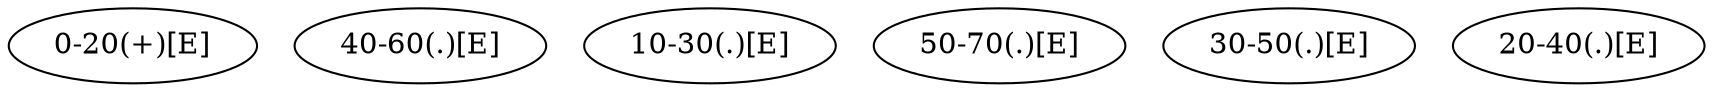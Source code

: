 strict digraph G {
"0-20(+)[E]" [ids="G1.1.1"];
"40-60(.)[E]" [ids="G5.1.1"];
"10-30(.)[E]" [ids="G2.1.1"];
"50-70(.)[E]" [ids="G6.1.1"];
"30-50(.)[E]" [ids="G4.1.1"];
"20-40(.)[E]" [ids="G3.1.1"];
}
